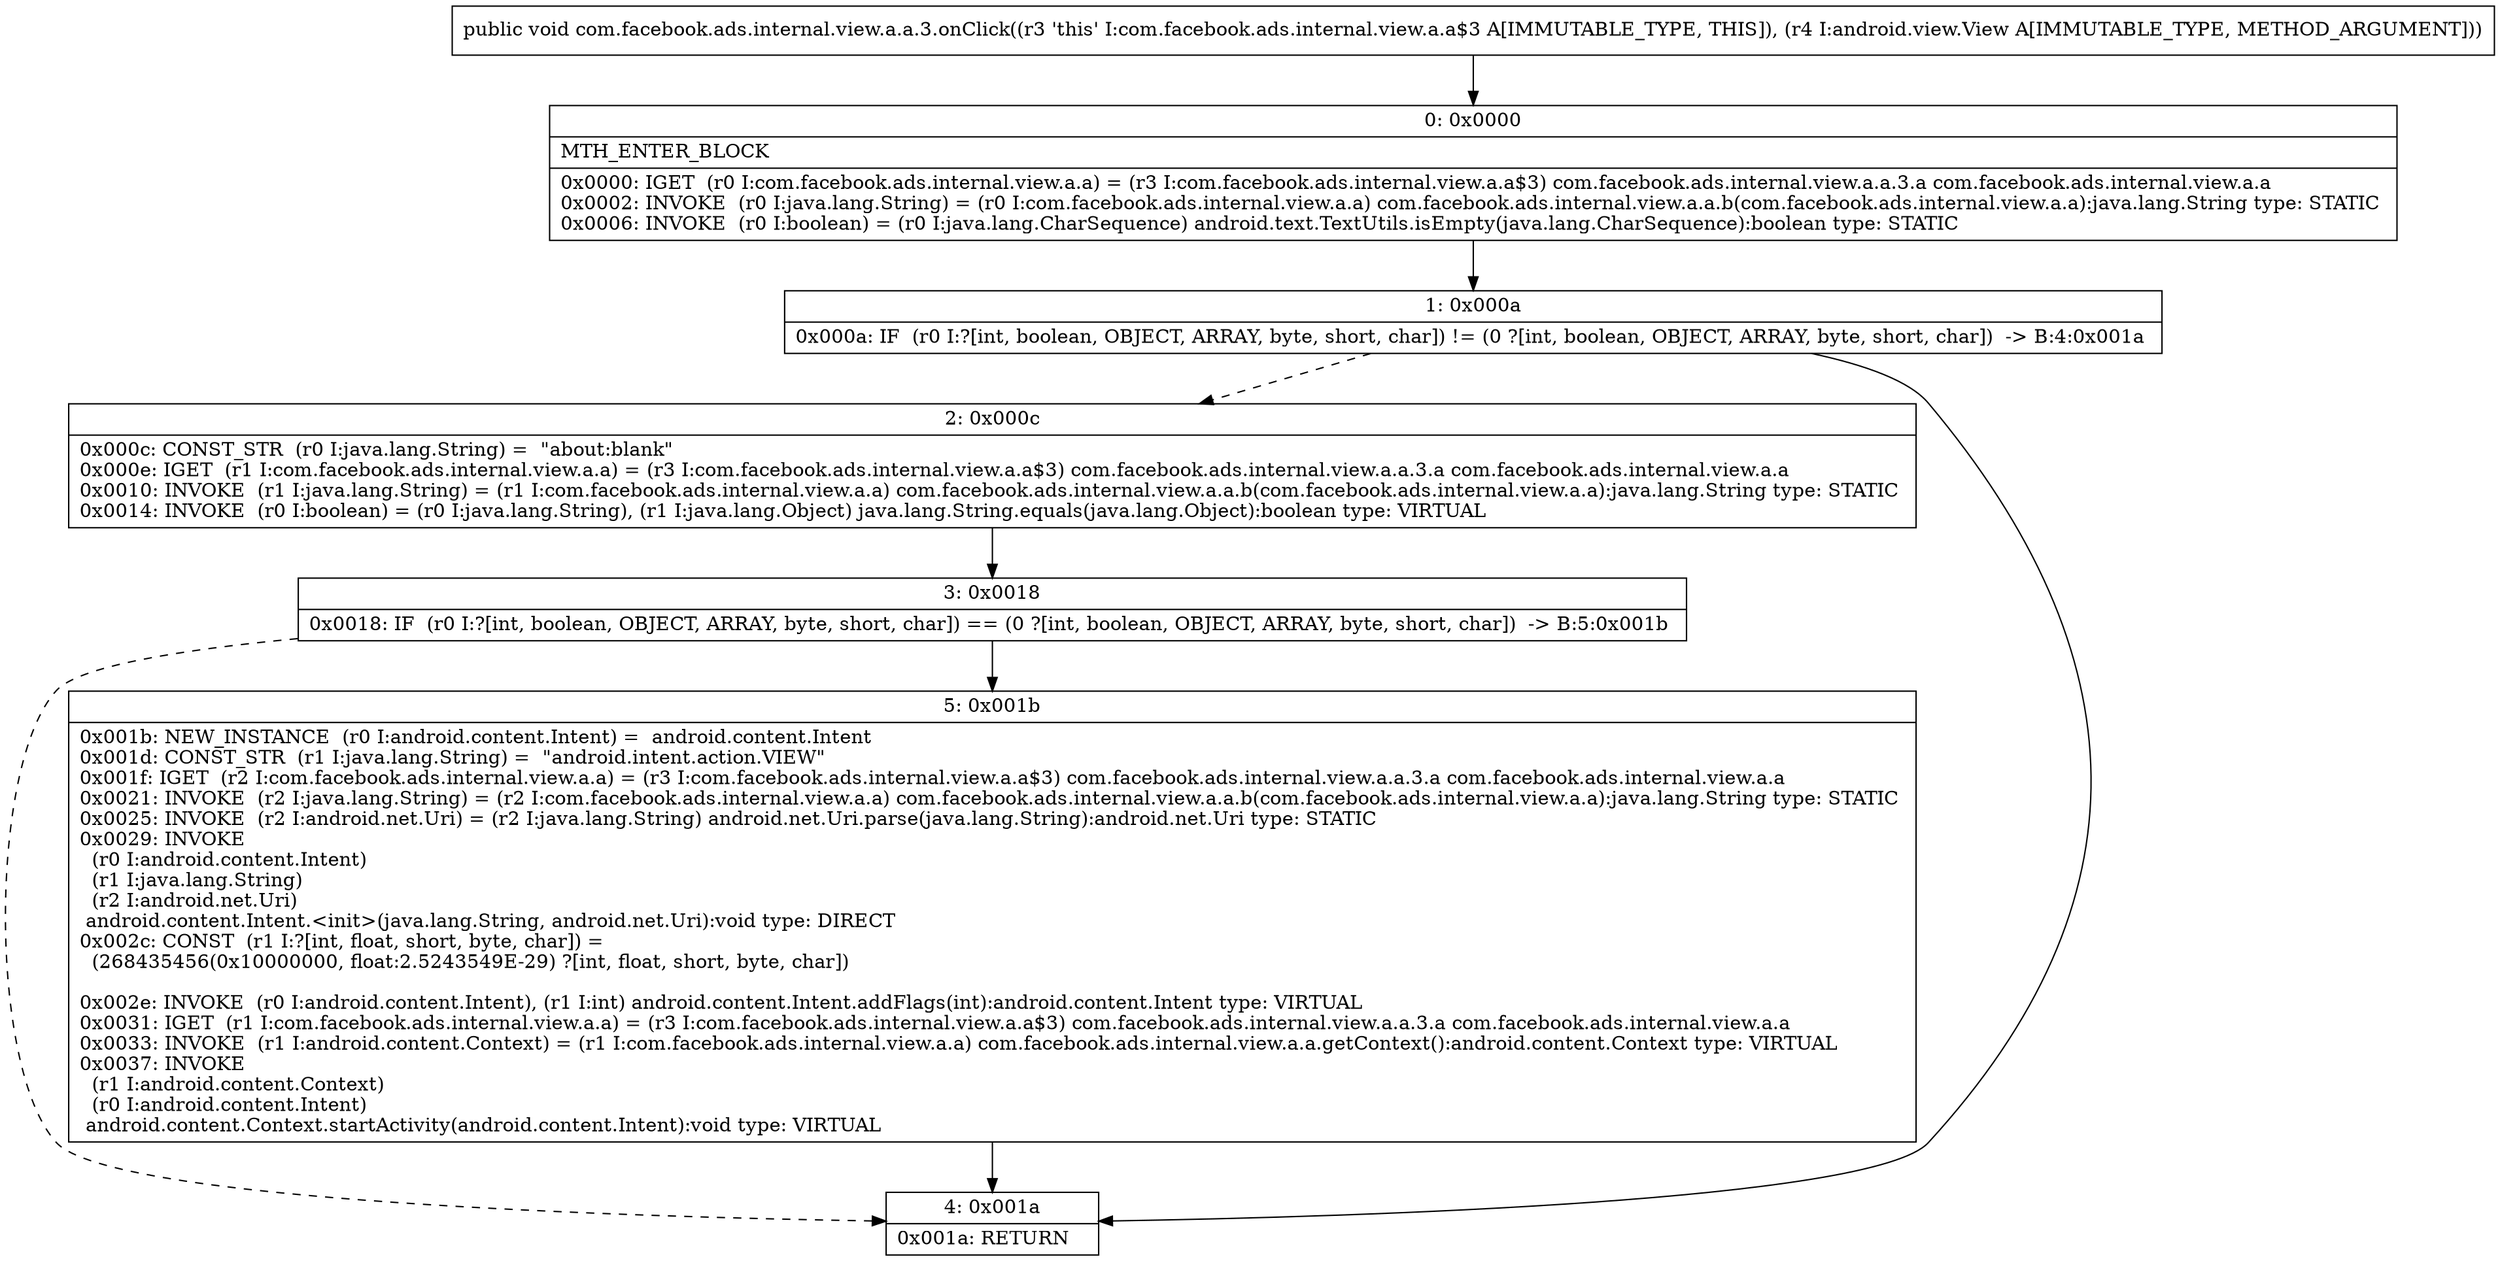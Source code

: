 digraph "CFG forcom.facebook.ads.internal.view.a.a.3.onClick(Landroid\/view\/View;)V" {
Node_0 [shape=record,label="{0\:\ 0x0000|MTH_ENTER_BLOCK\l|0x0000: IGET  (r0 I:com.facebook.ads.internal.view.a.a) = (r3 I:com.facebook.ads.internal.view.a.a$3) com.facebook.ads.internal.view.a.a.3.a com.facebook.ads.internal.view.a.a \l0x0002: INVOKE  (r0 I:java.lang.String) = (r0 I:com.facebook.ads.internal.view.a.a) com.facebook.ads.internal.view.a.a.b(com.facebook.ads.internal.view.a.a):java.lang.String type: STATIC \l0x0006: INVOKE  (r0 I:boolean) = (r0 I:java.lang.CharSequence) android.text.TextUtils.isEmpty(java.lang.CharSequence):boolean type: STATIC \l}"];
Node_1 [shape=record,label="{1\:\ 0x000a|0x000a: IF  (r0 I:?[int, boolean, OBJECT, ARRAY, byte, short, char]) != (0 ?[int, boolean, OBJECT, ARRAY, byte, short, char])  \-\> B:4:0x001a \l}"];
Node_2 [shape=record,label="{2\:\ 0x000c|0x000c: CONST_STR  (r0 I:java.lang.String) =  \"about:blank\" \l0x000e: IGET  (r1 I:com.facebook.ads.internal.view.a.a) = (r3 I:com.facebook.ads.internal.view.a.a$3) com.facebook.ads.internal.view.a.a.3.a com.facebook.ads.internal.view.a.a \l0x0010: INVOKE  (r1 I:java.lang.String) = (r1 I:com.facebook.ads.internal.view.a.a) com.facebook.ads.internal.view.a.a.b(com.facebook.ads.internal.view.a.a):java.lang.String type: STATIC \l0x0014: INVOKE  (r0 I:boolean) = (r0 I:java.lang.String), (r1 I:java.lang.Object) java.lang.String.equals(java.lang.Object):boolean type: VIRTUAL \l}"];
Node_3 [shape=record,label="{3\:\ 0x0018|0x0018: IF  (r0 I:?[int, boolean, OBJECT, ARRAY, byte, short, char]) == (0 ?[int, boolean, OBJECT, ARRAY, byte, short, char])  \-\> B:5:0x001b \l}"];
Node_4 [shape=record,label="{4\:\ 0x001a|0x001a: RETURN   \l}"];
Node_5 [shape=record,label="{5\:\ 0x001b|0x001b: NEW_INSTANCE  (r0 I:android.content.Intent) =  android.content.Intent \l0x001d: CONST_STR  (r1 I:java.lang.String) =  \"android.intent.action.VIEW\" \l0x001f: IGET  (r2 I:com.facebook.ads.internal.view.a.a) = (r3 I:com.facebook.ads.internal.view.a.a$3) com.facebook.ads.internal.view.a.a.3.a com.facebook.ads.internal.view.a.a \l0x0021: INVOKE  (r2 I:java.lang.String) = (r2 I:com.facebook.ads.internal.view.a.a) com.facebook.ads.internal.view.a.a.b(com.facebook.ads.internal.view.a.a):java.lang.String type: STATIC \l0x0025: INVOKE  (r2 I:android.net.Uri) = (r2 I:java.lang.String) android.net.Uri.parse(java.lang.String):android.net.Uri type: STATIC \l0x0029: INVOKE  \l  (r0 I:android.content.Intent)\l  (r1 I:java.lang.String)\l  (r2 I:android.net.Uri)\l android.content.Intent.\<init\>(java.lang.String, android.net.Uri):void type: DIRECT \l0x002c: CONST  (r1 I:?[int, float, short, byte, char]) = \l  (268435456(0x10000000, float:2.5243549E\-29) ?[int, float, short, byte, char])\l \l0x002e: INVOKE  (r0 I:android.content.Intent), (r1 I:int) android.content.Intent.addFlags(int):android.content.Intent type: VIRTUAL \l0x0031: IGET  (r1 I:com.facebook.ads.internal.view.a.a) = (r3 I:com.facebook.ads.internal.view.a.a$3) com.facebook.ads.internal.view.a.a.3.a com.facebook.ads.internal.view.a.a \l0x0033: INVOKE  (r1 I:android.content.Context) = (r1 I:com.facebook.ads.internal.view.a.a) com.facebook.ads.internal.view.a.a.getContext():android.content.Context type: VIRTUAL \l0x0037: INVOKE  \l  (r1 I:android.content.Context)\l  (r0 I:android.content.Intent)\l android.content.Context.startActivity(android.content.Intent):void type: VIRTUAL \l}"];
MethodNode[shape=record,label="{public void com.facebook.ads.internal.view.a.a.3.onClick((r3 'this' I:com.facebook.ads.internal.view.a.a$3 A[IMMUTABLE_TYPE, THIS]), (r4 I:android.view.View A[IMMUTABLE_TYPE, METHOD_ARGUMENT])) }"];
MethodNode -> Node_0;
Node_0 -> Node_1;
Node_1 -> Node_2[style=dashed];
Node_1 -> Node_4;
Node_2 -> Node_3;
Node_3 -> Node_4[style=dashed];
Node_3 -> Node_5;
Node_5 -> Node_4;
}

